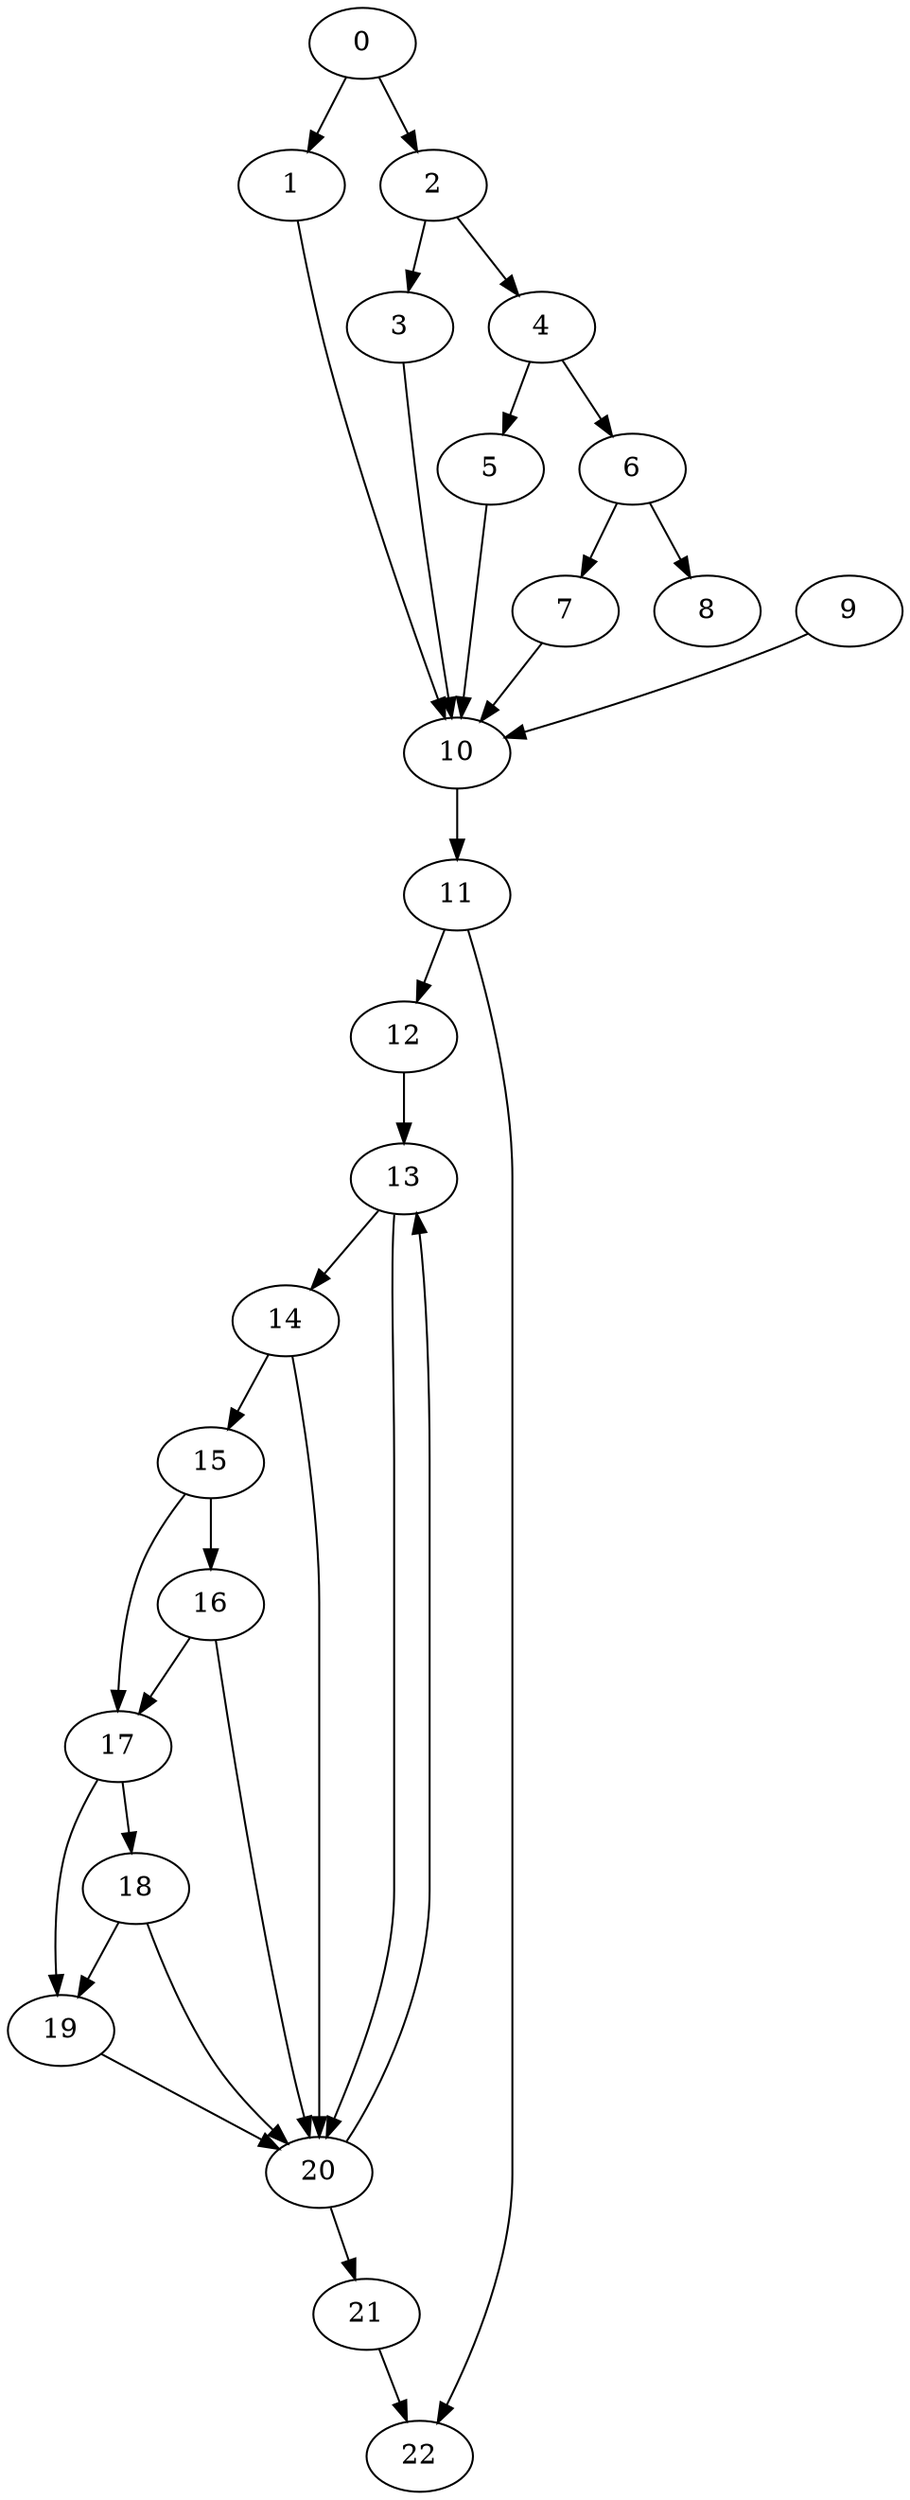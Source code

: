 digraph {
	0
	1
	2
	3
	4
	5
	6
	7
	8
	9
	10
	11
	12
	13
	14
	15
	16
	17
	18
	19
	20
	21
	22
	2 -> 4
	4 -> 5
	4 -> 6
	11 -> 12
	14 -> 15
	0 -> 1
	6 -> 7
	10 -> 11
	15 -> 17
	16 -> 17
	17 -> 18
	17 -> 19
	18 -> 19
	2 -> 3
	5 -> 10
	7 -> 10
	9 -> 10
	1 -> 10
	3 -> 10
	13 -> 14
	13 -> 20
	14 -> 20
	16 -> 20
	18 -> 20
	19 -> 20
	20 -> 21
	0 -> 2
	6 -> 8
	12 -> 13
	20 -> 13
	15 -> 16
	11 -> 22
	21 -> 22
}
